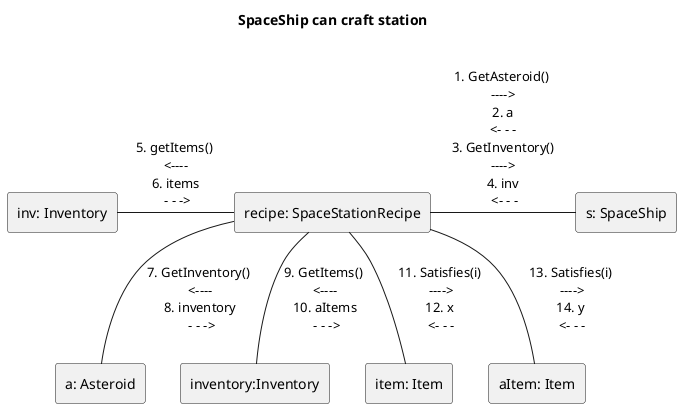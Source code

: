 @startuml
rectangle "recipe: SpaceStationRecipe" as recipe 
rectangle "s: SpaceShip" as s 
rectangle "inv: Inventory" as inv 
rectangle "a: Asteroid" as a 
rectangle "inventory:Inventory" as inventory 
rectangle "item: Item" as item 
rectangle "aItem: Item" as aItem 

title SpaceShip can craft station \n 

recipe -right- s: 1. GetAsteroid() \n ----> \n 2. a \n <- - - \n 3. GetInventory() \n ----> \n 4. inv \n <- - -


recipe -left- inv: 5. getItems() \n <---- \n 6. items \n - - -> 


recipe -- a: 7. GetInventory() \n <---- \n 8. inventory \n - - -> 

recipe -- inventory: 9. GetItems() \n <---- \n 10. aItems \n - - -> 

recipe -- item: 11. Satisfies(i)\n ---->\n 12. x \n <- - - 

recipe -- aItem: 13. Satisfies(i)\n ---->\n 14. y \n <- - - 



@enduml